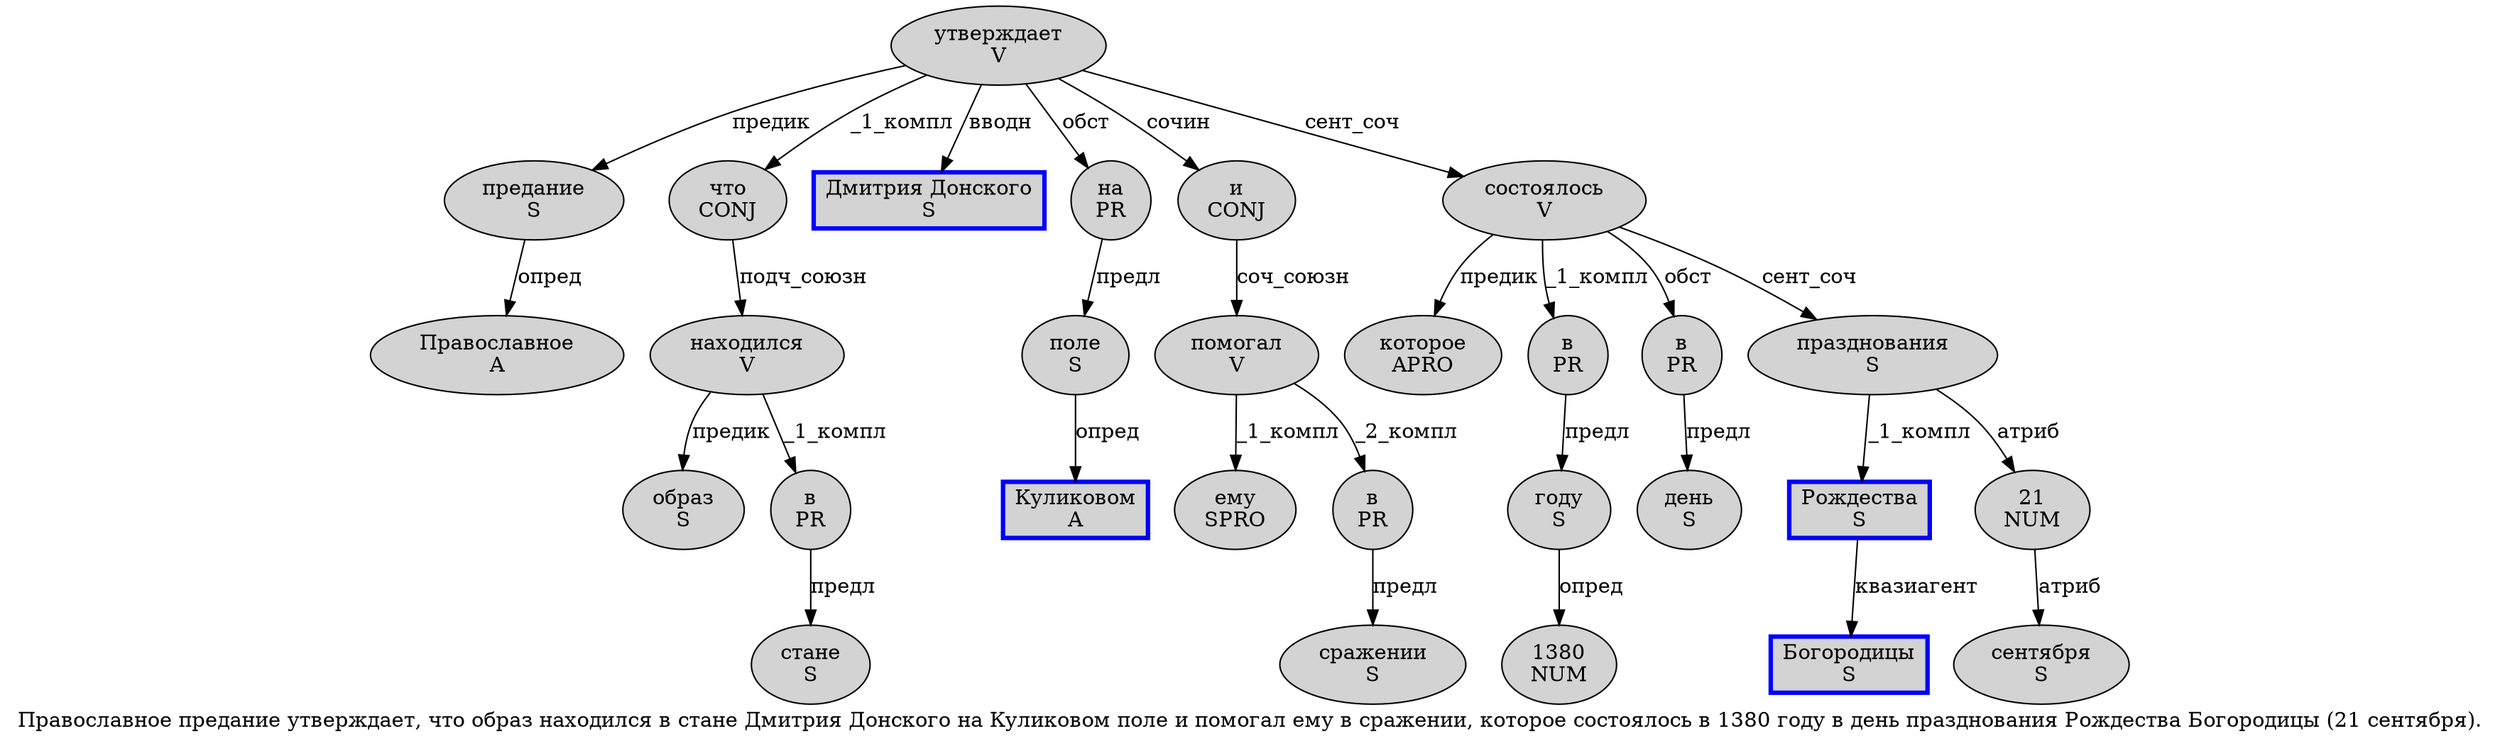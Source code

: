 digraph SENTENCE_930 {
	graph [label="Православное предание утверждает, что образ находился в стане Дмитрия Донского на Куликовом поле и помогал ему в сражении, которое состоялось в 1380 году в день празднования Рождества Богородицы (21 сентября)."]
	node [style=filled]
		0 [label="Православное
A" color="" fillcolor=lightgray penwidth=1 shape=ellipse]
		1 [label="предание
S" color="" fillcolor=lightgray penwidth=1 shape=ellipse]
		2 [label="утверждает
V" color="" fillcolor=lightgray penwidth=1 shape=ellipse]
		4 [label="что
CONJ" color="" fillcolor=lightgray penwidth=1 shape=ellipse]
		5 [label="образ
S" color="" fillcolor=lightgray penwidth=1 shape=ellipse]
		6 [label="находился
V" color="" fillcolor=lightgray penwidth=1 shape=ellipse]
		7 [label="в
PR" color="" fillcolor=lightgray penwidth=1 shape=ellipse]
		8 [label="стане
S" color="" fillcolor=lightgray penwidth=1 shape=ellipse]
		9 [label="Дмитрия Донского
S" color=blue fillcolor=lightgray penwidth=3 shape=box]
		10 [label="на
PR" color="" fillcolor=lightgray penwidth=1 shape=ellipse]
		11 [label="Куликовом
A" color=blue fillcolor=lightgray penwidth=3 shape=box]
		12 [label="поле
S" color="" fillcolor=lightgray penwidth=1 shape=ellipse]
		13 [label="и
CONJ" color="" fillcolor=lightgray penwidth=1 shape=ellipse]
		14 [label="помогал
V" color="" fillcolor=lightgray penwidth=1 shape=ellipse]
		15 [label="ему
SPRO" color="" fillcolor=lightgray penwidth=1 shape=ellipse]
		16 [label="в
PR" color="" fillcolor=lightgray penwidth=1 shape=ellipse]
		17 [label="сражении
S" color="" fillcolor=lightgray penwidth=1 shape=ellipse]
		19 [label="которое
APRO" color="" fillcolor=lightgray penwidth=1 shape=ellipse]
		20 [label="состоялось
V" color="" fillcolor=lightgray penwidth=1 shape=ellipse]
		21 [label="в
PR" color="" fillcolor=lightgray penwidth=1 shape=ellipse]
		22 [label="1380
NUM" color="" fillcolor=lightgray penwidth=1 shape=ellipse]
		23 [label="году
S" color="" fillcolor=lightgray penwidth=1 shape=ellipse]
		24 [label="в
PR" color="" fillcolor=lightgray penwidth=1 shape=ellipse]
		25 [label="день
S" color="" fillcolor=lightgray penwidth=1 shape=ellipse]
		26 [label="празднования
S" color="" fillcolor=lightgray penwidth=1 shape=ellipse]
		27 [label="Рождества
S" color=blue fillcolor=lightgray penwidth=3 shape=box]
		28 [label="Богородицы
S" color=blue fillcolor=lightgray penwidth=3 shape=box]
		30 [label="21
NUM" color="" fillcolor=lightgray penwidth=1 shape=ellipse]
		31 [label="сентября
S" color="" fillcolor=lightgray penwidth=1 shape=ellipse]
			7 -> 8 [label="предл"]
			26 -> 27 [label="_1_компл"]
			26 -> 30 [label="атриб"]
			13 -> 14 [label="соч_союзн"]
			4 -> 6 [label="подч_союзн"]
			12 -> 11 [label="опред"]
			14 -> 15 [label="_1_компл"]
			14 -> 16 [label="_2_компл"]
			6 -> 5 [label="предик"]
			6 -> 7 [label="_1_компл"]
			24 -> 25 [label="предл"]
			23 -> 22 [label="опред"]
			21 -> 23 [label="предл"]
			20 -> 19 [label="предик"]
			20 -> 21 [label="_1_компл"]
			20 -> 24 [label="обст"]
			20 -> 26 [label="сент_соч"]
			27 -> 28 [label="квазиагент"]
			10 -> 12 [label="предл"]
			30 -> 31 [label="атриб"]
			2 -> 1 [label="предик"]
			2 -> 4 [label="_1_компл"]
			2 -> 9 [label="вводн"]
			2 -> 10 [label="обст"]
			2 -> 13 [label="сочин"]
			2 -> 20 [label="сент_соч"]
			1 -> 0 [label="опред"]
			16 -> 17 [label="предл"]
}